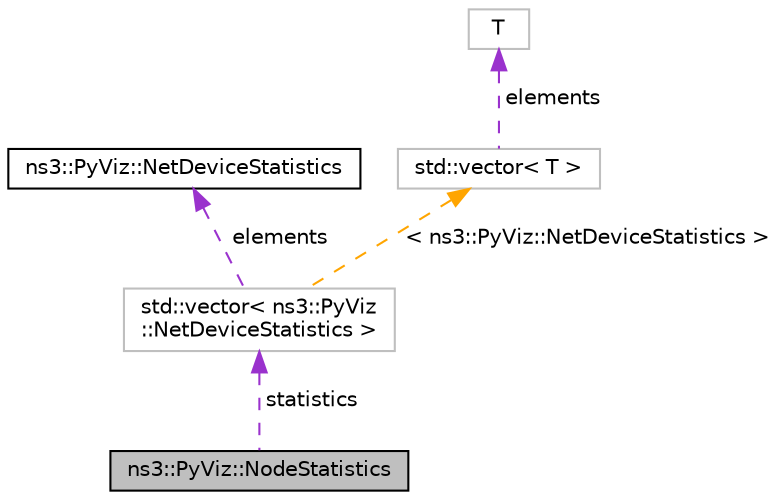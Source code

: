 digraph "ns3::PyViz::NodeStatistics"
{
 // LATEX_PDF_SIZE
  edge [fontname="Helvetica",fontsize="10",labelfontname="Helvetica",labelfontsize="10"];
  node [fontname="Helvetica",fontsize="10",shape=record];
  Node1 [label="ns3::PyViz::NodeStatistics",height=0.2,width=0.4,color="black", fillcolor="grey75", style="filled", fontcolor="black",tooltip="NodeStatistics structure."];
  Node2 -> Node1 [dir="back",color="darkorchid3",fontsize="10",style="dashed",label=" statistics" ,fontname="Helvetica"];
  Node2 [label="std::vector\< ns3::PyViz\l::NetDeviceStatistics \>",height=0.2,width=0.4,color="grey75", fillcolor="white", style="filled",tooltip=" "];
  Node3 -> Node2 [dir="back",color="darkorchid3",fontsize="10",style="dashed",label=" elements" ,fontname="Helvetica"];
  Node3 [label="ns3::PyViz::NetDeviceStatistics",height=0.2,width=0.4,color="black", fillcolor="white", style="filled",URL="$structns3_1_1_py_viz_1_1_net_device_statistics.html",tooltip="NetDeviceStatistics structure."];
  Node4 -> Node2 [dir="back",color="orange",fontsize="10",style="dashed",label=" \< ns3::PyViz::NetDeviceStatistics \>" ,fontname="Helvetica"];
  Node4 [label="std::vector\< T \>",height=0.2,width=0.4,color="grey75", fillcolor="white", style="filled",tooltip=" "];
  Node5 -> Node4 [dir="back",color="darkorchid3",fontsize="10",style="dashed",label=" elements" ,fontname="Helvetica"];
  Node5 [label="T",height=0.2,width=0.4,color="grey75", fillcolor="white", style="filled",tooltip=" "];
}
